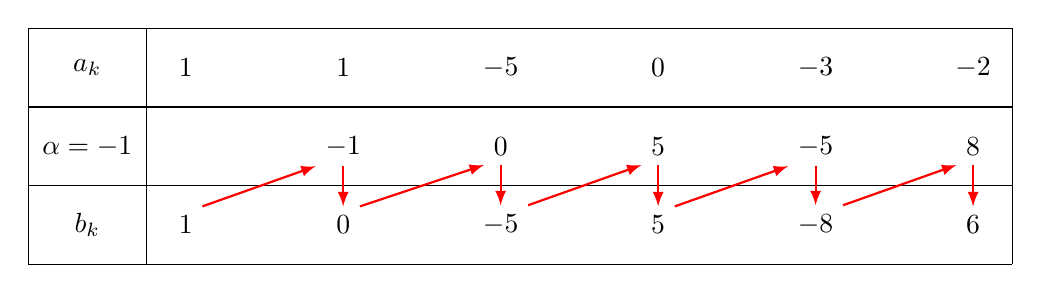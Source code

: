 \begin{tikzpicture}[scale=1]


% Coeff de P : a_k
\node at (1,3) {$1$};
\node at (3,3) {$1$};
\node at (5,3) {$-5$};
\node at (7,3) {$0$};
\node at (9,3) {$-3$};
\node at (11,3) {$-2$};

% Fois alpha
\node (C2) at (3,2) {$-1$};
\node (C3) at (5,2) {$0$};
\node (C4) at (7,2) {$5$};
\node (C5) at (9,2) {$-5$};
\node (C6) at (11,2) {$8$};

% Coeff b_k
\node(B1)  at (1,1) {$1$};
\node (B2) at (3,1) {$0$};
\node (B3) at (5,1) {$-5$};
\node (B4) at (7,1) {$5$};
\node (B5) at (9,1) {$-8$};
\node (B6) at (11,1) {$6$};

\draw (-1,0.5)--(11.5,0.5);
\draw (-1,1.5)--(11.5,1.5);
\draw (-1,2.5)--(11.5,2.5);
\draw (-1,3.5)--(11.5,3.5);
\draw (11.5,0.5)--(11.5,3.5);
\draw (0.5,0.5)--(0.5,3.5);
\draw (-1,0.5)--(-1,3.5);

\node at (-0.25,3) {$a_k$};
\node at (-0.25,2) {$\alpha=-1$};
\node at (-0.25,1) {$b_k$};

\draw [->,>=latex,thick, red] (B1.north east) -- (C2.south west);
\draw [->,>=latex,thick, red] (C2.south) -- (B2.north);
\draw [->,>=latex,thick, red] (B2.north east) -- (C3.south west) ;
\draw [->,>=latex,thick, red] (C3.south) -- (B3.north);
\draw [->,>=latex,thick, red] (B3.north east) -- (C4.south west);
\draw [->,>=latex,thick, red] (C4.south) -- (B4.north) ;
\draw [->,>=latex,thick, red] (B4.north east) -- (C5.south west);
\draw [->,>=latex,thick, red] (C5.south) -- (B5.north) ;
\draw [->,>=latex,thick, red] (B5.north east) -- (C6.south west);
\draw [->,>=latex,thick, red] (C6.south) -- (B6.north) ;

\end{tikzpicture}
